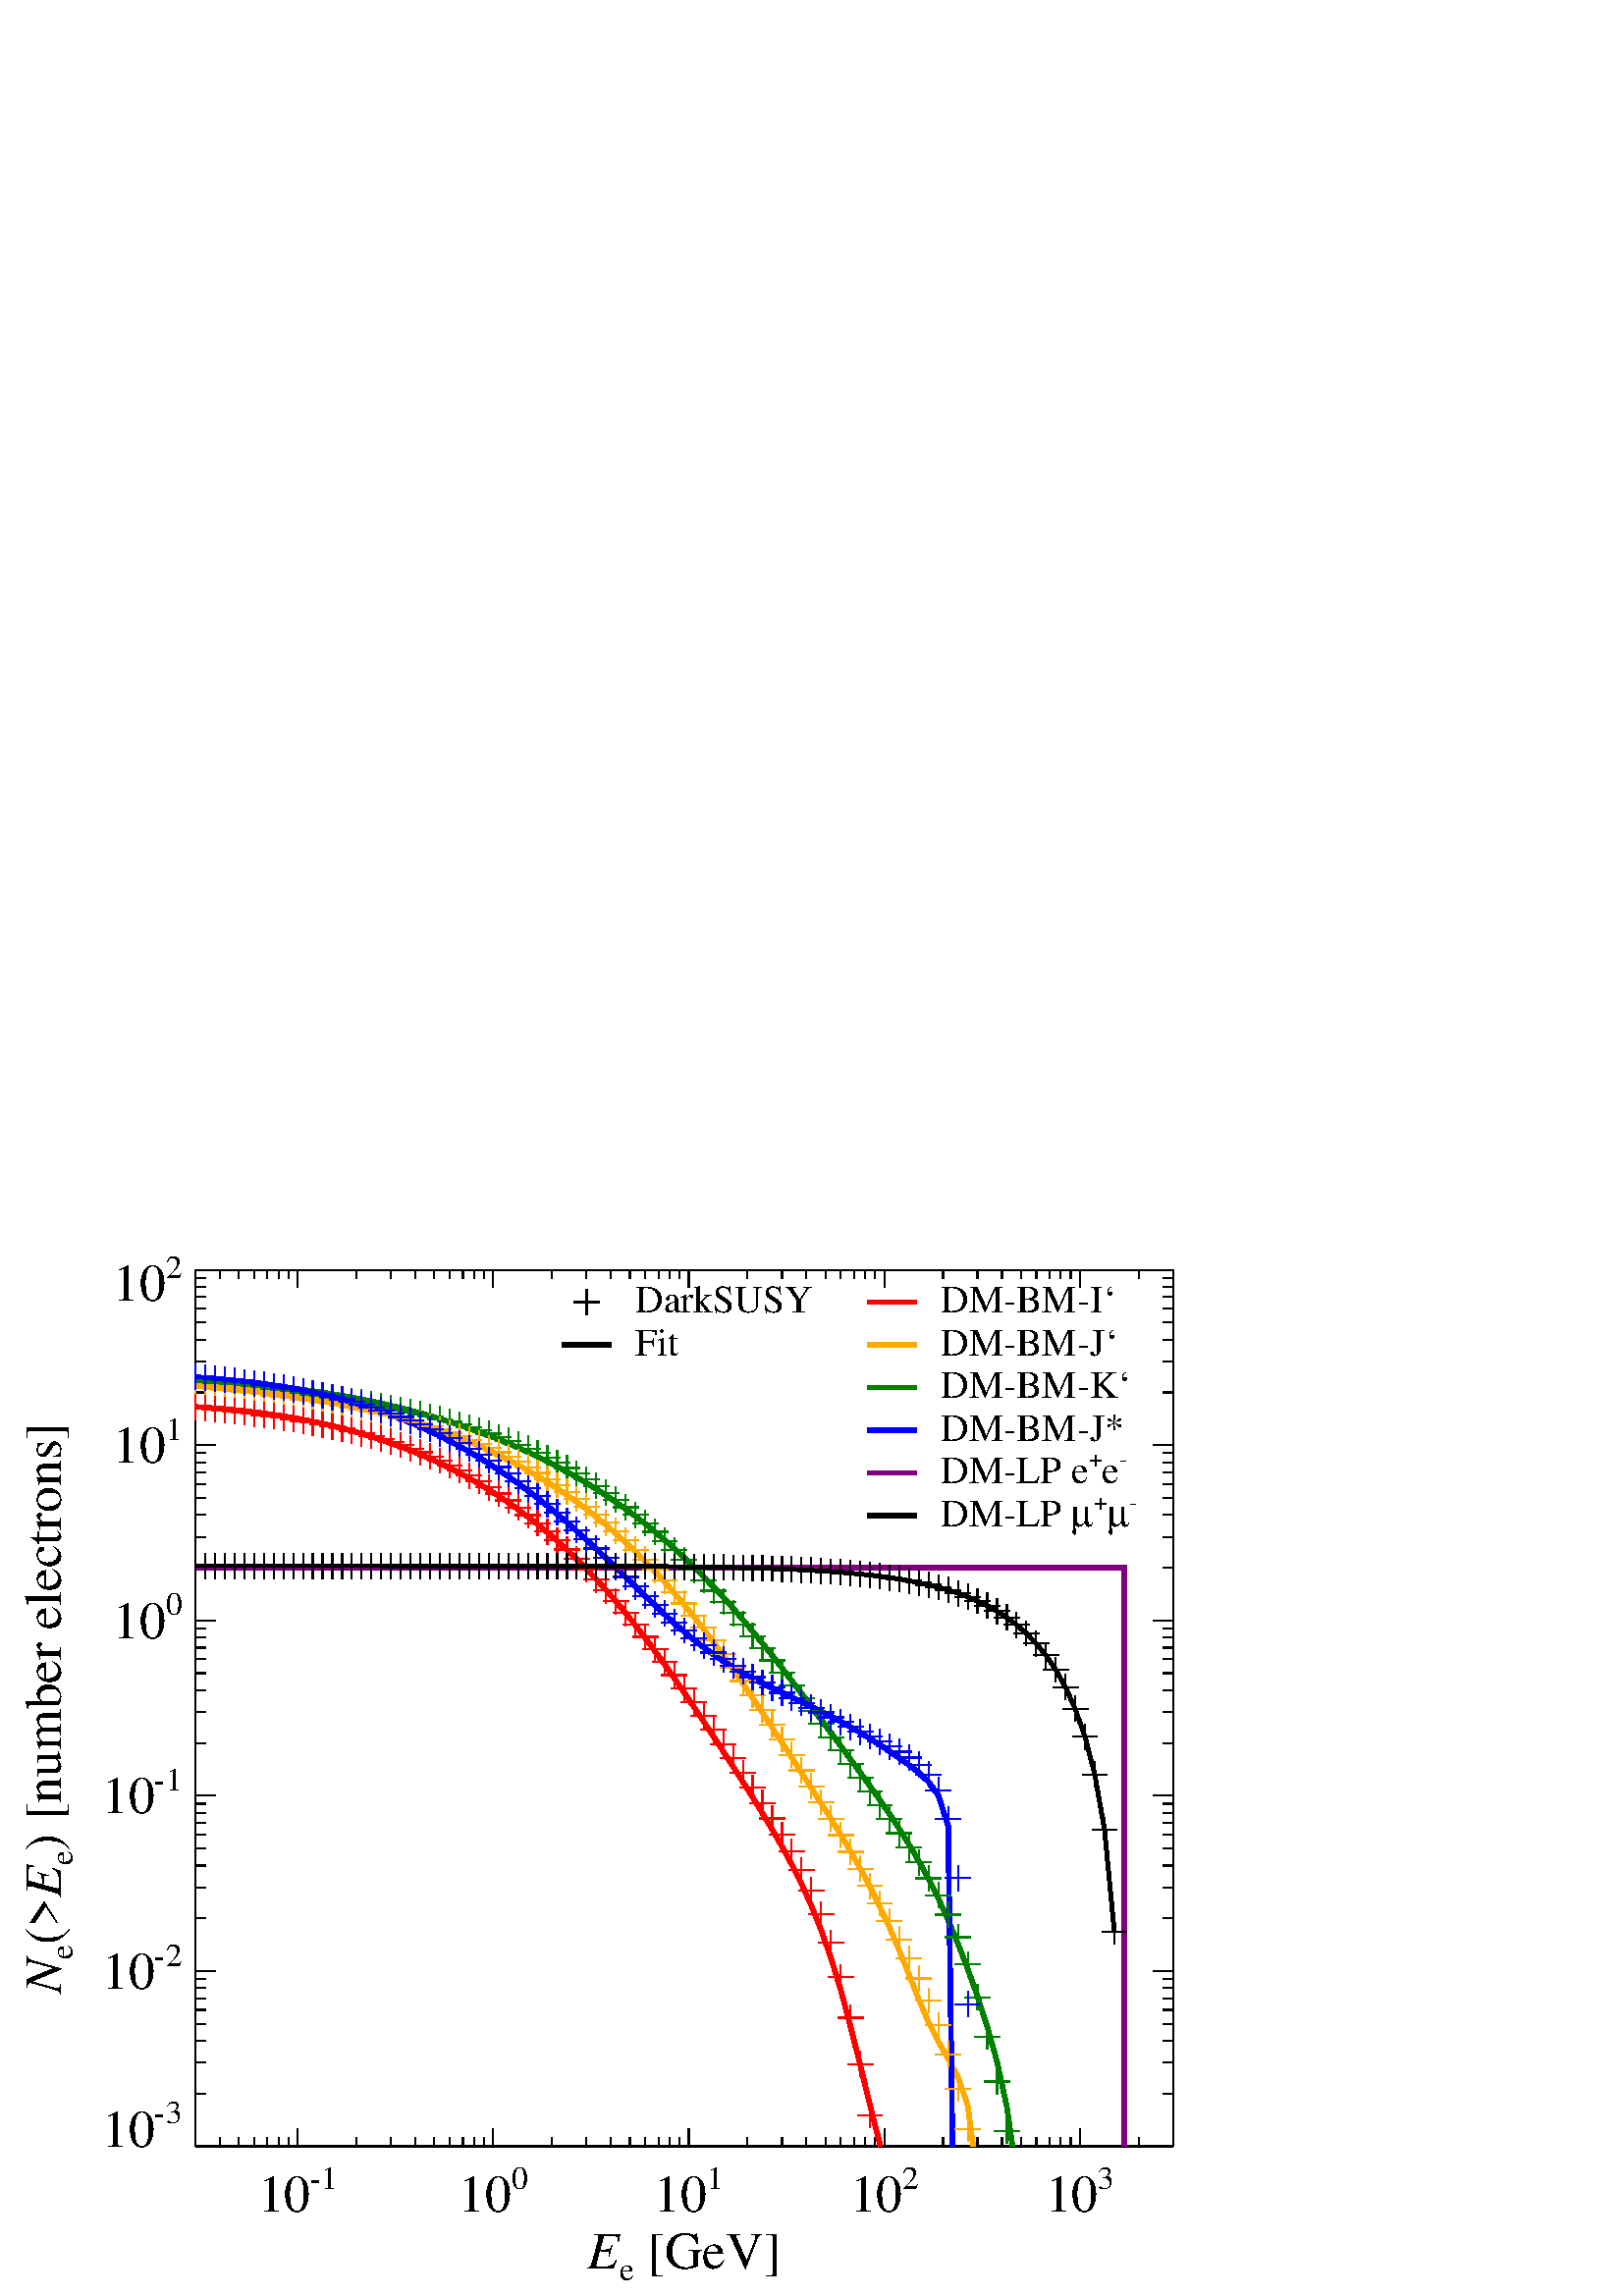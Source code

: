 %!PS-Adobe-3.0 EPSF-3.0
%%BoundingBox: 0 0 453 396
%%      /afs/su.se/home/a/p/apinzke/physto2su/project/DM.BIG/DarkSUSY/BM
%%DocumentData: Clean7bit
%%Requirements: color
%%LanguageLevel: 1
%%PageOrder: Ascend
%%Pages: (atend)
%%DocumentNeededResources: (atend)
%%EndComments
%%BeginProlog
%+ prolog.ps -- Prolog for IDL generated PostScript files
%+ Copyright (c) 1988-2010 ITT Visual Information Solutions. All Rights Reserved.
%v 5
/$IDL_DICT 40 dict def $IDL_DICT begin /bdef { bind def } bind def /C
{currentpoint newpath moveto} bdef /CP {currentpoint} bdef /D {currentpoint
stroke moveto} bdef /F {closepath fill} bdef /K { setgray } bdef /M {moveto}
bdef /N {rmoveto} bdef /P {lineto} bdef /R {rlineto} bdef /S {gsave show
grestore} bdef /X {currentpoint pop} bdef /Z {gsave currentpoint lineto 20
setlinewidth 1 setlinecap stroke grestore} bdef /L0 {[] 0 setdash} bdef /L1
{[40 100] 0 setdash} bdef /L2 {[200 200] 0 setdash} bdef /L3 {[200 100 50
100] 0 setdash} bdef /L4 {[300 100 50 100 50 100 50 100] 0 setdash} bdef /L5
{[400 200] 0 setdash} bdef /STDFONT { findfont exch scalefont setfont } bdef
/ISOFONT { findfont dup length dict begin { 1 index /FID ne {def} {pop pop}
ifelse } forall /Encoding ISOLatin1Encoding def currentdict end /idltmpfont
exch definefont exch scalefont setfont } bdef /ISOBULLET { gsave /Helvetica
findfont exch scalefont setfont (\267) show currentpoint grestore moveto}
bdef /MITERLIMIT { 2.5 setmiterlimit } bdef end
%%EndProlog
%%Page: 0 1
%%PageRequirements: color
%%PageResources: (atend)
%%PageOrientation: Portrait
%%PageBoundingBox: 0 0 453 396
%%BeginPageSetup
$IDL_DICT begin 0.028 dup scale MITERLIMIT
%%IncludeResource: font Helvetica
423.333 /Helvetica STDFONT
%%EndPageSetup
15 setlinewidth L0 0.000 0.000 0.000 setrgbcolor 2560 1960 M 12800 0 R D
3899 1960 M 0 230 R D gsave 3899 1102 translate 0 0 M 1.625 dup scale
-320.984 0 N
%%IncludeResource: font Times-Roman
423.333 /Times-Roman STDFONT
(10) show X 183.957 M
%%IncludeResource: font Times-Roman
262.467 /Times-Roman STDFONT
(-1) show grestore
%%IncludeResource: font Times-Roman
423.333 /Times-Roman STDFONT 6459 1960 M 0 230 R D
gsave 6459 1102 translate 0 0 M 1.625 dup scale -277.283 0 N
(10) show X 183.957 M
%%IncludeResource: font Times-Roman
262.467 /Times-Roman STDFONT
(0) show grestore
%%IncludeResource: font Times-Roman
423.333 /Times-Roman STDFONT 9019 1960 M 0 230 R D
gsave 9019 1102 translate 0 0 M 1.625 dup scale -277.283 0 N
(10) show X 183.957 M
%%IncludeResource: font Times-Roman
262.467 /Times-Roman STDFONT
(1) show grestore
%%IncludeResource: font Times-Roman
423.333 /Times-Roman STDFONT 11579 1960 M 0 230 R D
gsave 11579 1102 translate 0 0 M 1.625 dup scale -277.283 0 N
(10) show X 183.957 M
%%IncludeResource: font Times-Roman
262.467 /Times-Roman STDFONT
(2) show grestore
%%IncludeResource: font Times-Roman
423.333 /Times-Roman STDFONT 14139 1960 M 0 230 R D
gsave 14139 1102 translate 0 0 M 1.625 dup scale -277.283 0 N
(10) show X 183.957 M
%%IncludeResource: font Times-Roman
262.467 /Times-Roman STDFONT
(3) show grestore
%%IncludeResource: font Times-Roman
423.333 /Times-Roman STDFONT 2560 1960 M 0 115 R D 2880 1960 M 0 115 R D
3128 1960 M 0 115 R D 3331 1960 M 0 115 R D 3502 1960 M 0 115 R D
3650 1960 M 0 115 R D 3781 1960 M 0 115 R D 4669 1960 M 0 115 R D
5120 1960 M 0 115 R D 5440 1960 M 0 115 R D 5688 1960 M 0 115 R D
5891 1960 M 0 115 R D 6062 1960 M 0 115 R D 6210 1960 M 0 115 R D
6341 1960 M 0 115 R D 7229 1960 M 0 115 R D 7680 1960 M 0 115 R D
8000 1960 M 0 115 R D 8248 1960 M 0 115 R D 8451 1960 M 0 115 R D
8622 1960 M 0 115 R D 8770 1960 M 0 115 R D 8901 1960 M 0 115 R D
9789 1960 M 0 115 R D 10240 1960 M 0 115 R D 10560 1960 M 0 115 R D
10808 1960 M 0 115 R D 11011 1960 M 0 115 R D 11182 1960 M 0 115 R D
11330 1960 M 0 115 R D 11461 1960 M 0 115 R D 12349 1960 M 0 115 R D
12800 1960 M 0 115 R D 13120 1960 M 0 115 R D 13368 1960 M 0 115 R D
13571 1960 M 0 115 R D 13742 1960 M 0 115 R D 13890 1960 M 0 115 R D
14021 1960 M 0 115 R D 14909 1960 M 0 115 R D 15360 1960 M 0 115 R D
gsave 8960 358 translate 0 0 M 1.625 dup scale -781.109 0 N
%%IncludeResource: font Times-Italic
423.333 /Times-Italic STDFONT
(E) show X -97.488 M
%%IncludeResource: font Times-Roman
262.467 /Times-Roman STDFONT
(e) show X 0 M
%%IncludeResource: font Times-Roman
423.333 /Times-Roman STDFONT
( [GeV]) show grestore 2560 13440 M 12800 0 R D 3899 13440 M 0 -230 R D
6459 13440 M 0 -230 R D 9019 13440 M 0 -230 R D 11579 13440 M 0 -230 R D
14139 13440 M 0 -230 R D 2560 13440 M 0 -115 R D 2880 13440 M 0 -115 R D
3128 13440 M 0 -115 R D 3331 13440 M 0 -115 R D 3502 13440 M 0 -115 R D
3650 13440 M 0 -115 R D 3781 13440 M 0 -115 R D 4669 13440 M 0 -115 R D
5120 13440 M 0 -115 R D 5440 13440 M 0 -115 R D 5688 13440 M 0 -115 R D
5891 13440 M 0 -115 R D 6062 13440 M 0 -115 R D 6210 13440 M 0 -115 R D
6341 13440 M 0 -115 R D 7229 13440 M 0 -115 R D 7680 13440 M 0 -115 R D
8000 13440 M 0 -115 R D 8248 13440 M 0 -115 R D 8451 13440 M 0 -115 R D
8622 13440 M 0 -115 R D 8770 13440 M 0 -115 R D 8901 13440 M 0 -115 R D
9789 13440 M 0 -115 R D 10240 13440 M 0 -115 R D 10560 13440 M 0 -115 R D
10808 13440 M 0 -115 R D 11011 13440 M 0 -115 R D 11182 13440 M 0 -115 R D
11330 13440 M 0 -115 R D 11461 13440 M 0 -115 R D 12349 13440 M 0 -115 R D
12800 13440 M 0 -115 R D 13120 13440 M 0 -115 R D 13368 13440 M 0 -115 R D
13571 13440 M 0 -115 R D 13742 13440 M 0 -115 R D 13890 13440 M 0 -115 R D
14021 13440 M 0 -115 R D 14909 13440 M 0 -115 R D 15360 13440 M 0 -115 R D
2560 1960 M 0 11480 R D 2560 1960 M 256 0 R D
gsave 2380 1960 translate 0 0 M 1.625 dup scale -641.968 0 N
(10) show X 183.957 M
%%IncludeResource: font Times-Roman
262.467 /Times-Roman STDFONT
(-3) show grestore
%%IncludeResource: font Times-Roman
423.333 /Times-Roman STDFONT 2560 4256 M 256 0 R D
gsave 2380 4027 translate 0 0 M 1.625 dup scale -641.968 0 N
(10) show X 183.957 M
%%IncludeResource: font Times-Roman
262.467 /Times-Roman STDFONT
(-2) show grestore
%%IncludeResource: font Times-Roman
423.333 /Times-Roman STDFONT 2560 6552 M 256 0 R D
gsave 2380 6323 translate 0 0 M 1.625 dup scale -641.968 0 N
(10) show X 183.957 M
%%IncludeResource: font Times-Roman
262.467 /Times-Roman STDFONT
(-1) show grestore
%%IncludeResource: font Times-Roman
423.333 /Times-Roman STDFONT 2560 8848 M 256 0 R D
gsave 2380 8619 translate 0 0 M 1.625 dup scale -554.567 0 N
(10) show X 183.957 M
%%IncludeResource: font Times-Roman
262.467 /Times-Roman STDFONT
(0) show grestore
%%IncludeResource: font Times-Roman
423.333 /Times-Roman STDFONT 2560 11144 M 256 0 R D
gsave 2380 10915 translate 0 0 M 1.625 dup scale -554.567 0 N
(10) show X 183.957 M
%%IncludeResource: font Times-Roman
262.467 /Times-Roman STDFONT
(1) show grestore
%%IncludeResource: font Times-Roman
423.333 /Times-Roman STDFONT 2560 13440 M 256 0 R D
gsave 2380 13040 translate 0 0 M 1.625 dup scale -554.567 0 N
(10) show X 183.957 M
%%IncludeResource: font Times-Roman
262.467 /Times-Roman STDFONT
(2) show grestore
%%IncludeResource: font Times-Roman
423.333 /Times-Roman STDFONT 2560 2651 M 128 0 R D 2560 3055 M 128 0 R D
2560 3342 M 128 0 R D 2560 3565 M 128 0 R D 2560 3747 M 128 0 R D
2560 3900 M 128 0 R D 2560 4033 M 128 0 R D 2560 4151 M 128 0 R D
2560 4947 M 128 0 R D 2560 5351 M 128 0 R D 2560 5638 M 128 0 R D
2560 5861 M 128 0 R D 2560 6043 M 128 0 R D 2560 6196 M 128 0 R D
2560 6329 M 128 0 R D 2560 6447 M 128 0 R D 2560 7243 M 128 0 R D
2560 7647 M 128 0 R D 2560 7934 M 128 0 R D 2560 8157 M 128 0 R D
2560 8339 M 128 0 R D 2560 8492 M 128 0 R D 2560 8625 M 128 0 R D
2560 8743 M 128 0 R D 2560 9539 M 128 0 R D 2560 9943 M 128 0 R D
2560 10230 M 128 0 R D 2560 10453 M 128 0 R D 2560 10635 M 128 0 R D
2560 10788 M 128 0 R D 2560 10921 M 128 0 R D 2560 11039 M 128 0 R D
2560 11835 M 128 0 R D 2560 12239 M 128 0 R D 2560 12526 M 128 0 R D
2560 12749 M 128 0 R D 2560 12931 M 128 0 R D 2560 13084 M 128 0 R D
2560 13217 M 128 0 R D 2560 13335 M 128 0 R D gsave 795 7700 translate 0 0 M
90 rotate 1.625 dup scale -2304.96 0 N
%%IncludeResource: font Times-Italic
423.333 /Times-Italic STDFONT
(N) show X -97.488 M
%%IncludeResource: font Times-Roman
262.467 /Times-Roman STDFONT
(e) show X 0 M
%%IncludeResource: font Times-Roman
423.333 /Times-Roman STDFONT
(\(>) show
%%IncludeResource: font Times-Italic
423.333 /Times-Italic STDFONT
(E) show X -97.488 M
%%IncludeResource: font Times-Roman
262.467 /Times-Roman STDFONT
(e) show X 0 M
%%IncludeResource: font Times-Roman
423.333 /Times-Roman STDFONT
(\) [number electrons) show
(]) show grestore 15360 1960 M 0 11480 R D 15360 1960 M -256 0 R D
15360 4256 M -256 0 R D 15360 6552 M -256 0 R D 15360 8848 M -256 0 R D
15360 11144 M -256 0 R D 15360 13440 M -256 0 R D 15360 2651 M -128 0 R D
15360 3055 M -128 0 R D 15360 3342 M -128 0 R D 15360 3565 M -128 0 R D
15360 3747 M -128 0 R D 15360 3900 M -128 0 R D 15360 4033 M -128 0 R D
15360 4151 M -128 0 R D 15360 4947 M -128 0 R D 15360 5351 M -128 0 R D
15360 5638 M -128 0 R D 15360 5861 M -128 0 R D 15360 6043 M -128 0 R D
15360 6196 M -128 0 R D 15360 6329 M -128 0 R D 15360 6447 M -128 0 R D
15360 7243 M -128 0 R D 15360 7647 M -128 0 R D 15360 7934 M -128 0 R D
15360 8157 M -128 0 R D 15360 8339 M -128 0 R D 15360 8492 M -128 0 R D
15360 8625 M -128 0 R D 15360 8743 M -128 0 R D 15360 9539 M -128 0 R D
15360 9943 M -128 0 R D 15360 10230 M -128 0 R D 15360 10453 M -128 0 R D
15360 10635 M -128 0 R D 15360 10788 M -128 0 R D 15360 10921 M -128 0 R D
15360 11039 M -128 0 R D 15360 11835 M -128 0 R D 15360 12239 M -128 0 R D
15360 12526 M -128 0 R D 15360 12749 M -128 0 R D 15360 12931 M -128 0 R D
15360 13084 M -128 0 R D 15360 13217 M -128 0 R D 15360 13335 M -128 0 R D
60 setlinewidth 1.000 0.000 0.000 setrgbcolor 2560 11646 M 128 -9 R 128 -9 R
128 -11 R 128 -12 R 128 -13 R 128 -15 R 128 -16 R 128 -18 R 128 -20 R
128 -21 R 128 -23 R 128 -25 R 128 -28 R 128 -29 R 128 -32 R 128 -34 R
128 -36 R 128 -39 R 128 -41 R 128 -44 R 128 -47 R 128 -49 R 128 -53 R
128 -55 R 128 -59 R 128 -62 R 128 -66 R 128 -69 R 128 -73 R 128 -77 R
128 -82 R 128 -86 R 128 -90 R 128 -96 R 128 -100 R 128 -106 R 128 -111 R
128 -117 R 128 -123 R 128 -128 R 128 -135 R 128 -140 R 128 -148 R 128 -153 R
128 -160 R 128 -166 R 128 -172 R 128 -177 R 128 -182 R 128 -186 R 128 -189 R
128 -192 R 128 -195 R 128 -196 R 128 -197 R 128 -200 R 128 -203 R 128 -207 R
128 -214 R 128 -223 R 128 -236 R 128 -255 R 128 -284 R 128 -319 R 128 -364 R
128 -417 R 128 -476 R 128 -511 R 128 -518 R 128 -508 R 9 -39 R D
1.000 0.663 0.000 setrgbcolor 2560 11929 M 128 -8 R 128 -8 R 128 -10 R
128 -10 R 128 -11 R 128 -12 R 128 -13 R 128 -15 R 128 -16 R 128 -17 R
128 -19 R 128 -21 R 128 -21 R 128 -24 R 128 -25 R 128 -27 R 128 -29 R
128 -31 R 128 -33 R 128 -34 R 128 -37 R 128 -39 R 128 -40 R 128 -43 R
128 -46 R 128 -47 R 128 -50 R 128 -53 R 128 -55 R 128 -59 R 128 -61 R
128 -64 R 128 -67 R 128 -71 R 128 -75 R 128 -78 R 128 -82 R 128 -87 R
128 -91 R 128 -96 R 128 -100 R 128 -105 R 128 -111 R 128 -116 R 128 -121 R
128 -127 R 128 -133 R 128 -139 R 128 -145 R 128 -152 R 128 -158 R 128 -163 R
128 -171 R 128 -175 R 128 -181 R 128 -186 R 128 -189 R 128 -192 R 128 -195 R
128 -196 R 128 -198 R 128 -198 R 128 -199 R 128 -202 R 128 -201 R 128 -205 R
128 -219 R 128 -226 R 128 -239 R 128 -263 R 128 -270 R 128 -305 R 128 -317 R
128 -324 R 128 -299 R 128 -252 R 128 -224 R 128 -242 R 128 -369 R 71 -537 R
D 0.000 0.498 0.000 setrgbcolor 2560 11992 M 128 -7 R 128 -7 R 128 -8 R
128 -9 R 128 -10 R 128 -11 R 128 -12 R 128 -13 R 128 -13 R 128 -15 R
128 -17 R 128 -17 R 128 -19 R 128 -20 R 128 -22 R 128 -23 R 128 -24 R
128 -27 R 128 -27 R 128 -30 R 128 -30 R 128 -33 R 128 -34 R 128 -37 R
128 -38 R 128 -39 R 128 -42 R 128 -44 R 128 -46 R 128 -48 R 128 -50 R
128 -53 R 128 -55 R 128 -57 R 128 -61 R 128 -63 R 128 -66 R 128 -69 R
128 -72 R 128 -76 R 128 -79 R 128 -83 R 128 -87 R 128 -90 R 128 -96 R
128 -99 R 128 -104 R 128 -108 R 128 -113 R 128 -119 R 128 -122 R 128 -128 R
128 -133 R 128 -138 R 128 -143 R 128 -148 R 128 -153 R 128 -156 R 128 -160 R
128 -164 R 128 -167 R 128 -168 R 128 -170 R 128 -171 R 128 -171 R 128 -173 R
128 -173 R 128 -175 R 128 -178 R 128 -181 R 128 -186 R 128 -194 R 128 -204 R
128 -217 R 128 -236 R 128 -256 R 128 -281 R 128 -307 R 128 -332 R 128 -361 R
128 -398 R 128 -457 R 128 -588 R 75 -521 R D 2560 11992 M 128 -7 R 128 -7 R
128 -8 R 128 -9 R 128 -10 R 128 -11 R 128 -12 R 128 -13 R 128 -13 R
128 -15 R 128 -17 R 128 -17 R 128 -19 R 128 -20 R 128 -22 R 128 -23 R
128 -24 R 128 -27 R 128 -27 R 128 -30 R 128 -30 R 128 -33 R 128 -34 R
128 -37 R 128 -38 R 128 -39 R 128 -42 R 128 -44 R 128 -46 R 128 -48 R
128 -50 R 128 -53 R 128 -55 R 128 -57 R 128 -61 R 128 -63 R 128 -66 R
128 -69 R 128 -72 R 128 -76 R 128 -79 R 128 -83 R 128 -87 R 128 -90 R
128 -96 R 128 -99 R 128 -104 R 128 -108 R 128 -113 R 128 -119 R 128 -122 R
128 -128 R 128 -133 R 128 -138 R 128 -143 R 128 -148 R 128 -153 R 128 -156 R
128 -160 R 128 -164 R 128 -167 R 128 -168 R 128 -170 R 128 -171 R 128 -171 R
128 -173 R 128 -173 R 128 -175 R 128 -178 R 128 -181 R 128 -186 R 128 -194 R
128 -204 R 128 -217 R 128 -236 R 128 -256 R 128 -281 R 128 -307 R 128 -332 R
128 -361 R 128 -398 R 128 -457 R 128 -588 R 75 -521 R D
0.000 0.000 1.000 setrgbcolor 2560 12034 M 128 -8 R 128 -10 R 128 -11 R
128 -13 R 128 -13 R 128 -15 R 128 -17 R 128 -18 R 128 -20 R 128 -22 R
128 -24 R 128 -26 R 128 -28 R 128 -31 R 128 -33 R 128 -35 R 128 -38 R
128 -41 R 128 -43 R 128 -47 R 128 -49 R 128 -52 R 128 -55 R 128 -59 R
128 -61 R 128 -66 R 128 -68 R 128 -72 R 128 -76 R 128 -79 R 128 -83 R
128 -87 R 128 -91 R 128 -94 R 128 -99 R 128 -102 R 128 -106 R 128 -110 R
128 -113 R 128 -116 R 128 -118 R 128 -121 R 128 -123 R 128 -125 R 128 -123 R
128 -125 R 128 -117 R 128 -124 R 128 -117 R 128 -111 R 128 -106 R 128 -99 R
128 -93 R 128 -87 R 128 -80 R 128 -74 R 128 -69 R 128 -65 R 128 -63 R
128 -60 R 128 -60 R 128 -61 R 128 -61 R 128 -62 R 128 -66 R 128 -68 R
128 -73 R 128 -73 R 128 -77 R 128 -82 R 128 -85 R 128 -89 R 128 -91 R
128 -101 R 128 -121 R 128 -178 R 128 -400 R 57 -4195 R D
0.498 0.000 0.498 setrgbcolor 2560 9539 M 128 0 R 128 0 R 128 0 R 128 0 R
128 0 R 128 0 R 128 0 R 128 0 R 128 0 R 128 0 R 128 0 R 128 0 R 128 0 R
128 0 R 128 0 R 128 0 R 128 0 R 128 0 R 128 0 R 128 0 R 128 0 R 128 0 R
128 0 R 128 0 R 128 0 R 128 0 R 128 0 R 128 0 R 128 0 R 128 0 R 128 0 R
128 0 R 128 0 R 128 0 R 128 0 R 128 0 R 128 0 R 128 0 R 128 0 R 128 0 R
128 0 R 128 0 R 128 0 R 128 0 R 128 0 R 128 0 R 128 0 R 128 0 R 128 0 R
128 0 R 128 0 R 128 0 R 128 0 R 128 0 R 128 0 R 128 0 R 128 0 R 128 0 R
128 0 R 128 0 R 128 0 R 128 0 R 128 0 R 128 0 R 128 0 R 128 0 R 128 0 R
128 0 R 128 0 R 128 0 R 128 0 R 128 0 R 128 0 R 128 0 R 128 0 R 128 0 R
128 0 R 128 0 R 128 0 R 128 0 R 128 0 R 128 0 R 128 0 R 128 0 R 128 0 R
128 0 R 128 0 R 128 0 R 128 0 R 128 0 R 128 0 R 128 0 R 128 0 R 128 0 R
128 0 R 0 -7579 R D 15 setlinewidth 0.000 0.498 0.000 setrgbcolor
2559 12029 M 168 0 R -167 0 R 0 166 R 0 -333 R D 2559 12012 M 296 0 R
-167 0 R 0 166 R 0 -333 R D 2650 11994 M 333 0 R -167 0 R 0 167 R 0 -333 R D
2777 11977 M 333 0 R -166 0 R 0 166 R 0 -333 R D 2906 11959 M 333 0 R
-167 0 R 0 167 R 0 -333 R D 3033 11942 M 333 0 R -166 0 R 0 166 R 0 -333 R D
3162 11924 M 333 0 R -167 0 R 0 166 R 0 -333 R D 3290 11905 M 333 0 R
-167 0 R 0 167 R 0 -333 R D 3418 11887 M 333 0 R -167 0 R 0 166 R 0 -333 R D
3545 11868 M 333 0 R -166 0 R 0 167 R 0 -333 R D 3673 11849 M 333 0 R
-166 0 R 0 166 R 0 -333 R D 3801 11830 M 333 0 R -166 0 R 0 166 R 0 -333 R D
3929 11810 M 333 0 R -166 0 R 0 166 R 0 -333 R D 4058 11789 M 333 0 R
-167 0 R 0 167 R 0 -333 R D 4186 11768 M 333 0 R -167 0 R 0 167 R 0 -333 R D
4313 11747 M 333 0 R -166 0 R 0 167 R 0 -333 R D 4442 11725 M 333 0 R
-167 0 R 0 167 R 0 -333 R D 4569 11702 M 333 0 R -166 0 R 0 167 R 0 -333 R D
4698 11679 M 333 0 R -167 0 R 0 166 R 0 -333 R D 4826 11655 M 333 0 R
-167 0 R 0 166 R 0 -333 R D 4953 11629 M 333 0 R -166 0 R 0 167 R 0 -333 R D
5082 11603 M 333 0 R -167 0 R 0 166 R 0 -333 R D 5210 11575 M 333 0 R
-167 0 R 0 167 R 0 -333 R D 5337 11546 M 333 0 R -166 0 R 0 167 R 0 -333 R D
5466 11516 M 333 0 R -167 0 R 0 167 R 0 -333 R D 5593 11484 M 333 0 R
-166 0 R 0 167 R 0 -333 R D 5722 11451 M 333 0 R -167 0 R 0 166 R 0 -333 R D
5850 11415 M 333 0 R -167 0 R 0 167 R 0 -333 R D 5978 11378 M 333 0 R
-167 0 R 0 166 R 0 -333 R D 6105 11338 M 333 0 R -166 0 R 0 167 R 0 -333 R D
6233 11296 M 333 0 R -166 0 R 0 166 R 0 -333 R D 6361 11251 M 333 0 R
-166 0 R 0 166 R 0 -333 R D 6489 11203 M 333 0 R -166 0 R 0 167 R 0 -333 R D
6618 11152 M 333 0 R -167 0 R 0 167 R 0 -333 R D 6746 11098 M 333 0 R
-167 0 R 0 167 R 0 -333 R D 6873 11040 M 333 0 R -166 0 R 0 167 R 0 -333 R D
7002 10979 M 333 0 R -167 0 R 0 167 R 0 -333 R D 7129 10914 M 333 0 R
-166 0 R 0 166 R 0 -333 R D 7258 10844 M 333 0 R -167 0 R 0 167 R 0 -333 R D
7386 10770 M 333 0 R -167 0 R 0 167 R 0 -333 R D 7513 10692 M 333 0 R
-166 0 R 0 166 R 0 -333 R D 7642 10609 M 333 0 R -167 0 R 0 166 R 0 -333 R D
7770 10521 M 333 0 R -167 0 R 0 167 R 0 -333 R D 7897 10429 M 333 0 R
-166 0 R 0 166 R 0 -333 R D 8026 10331 M 333 0 R -167 0 R 0 167 R 0 -333 R D
8153 10229 M 333 0 R -166 0 R 0 166 R 0 -333 R D 8282 10121 M 333 0 R
-167 0 R 0 167 R 0 -333 R D 8410 10009 M 333 0 R -167 0 R 0 166 R 0 -333 R D
8538 9892 M 333 0 R -167 0 R 0 166 R 0 -333 R D 8665 9770 M 333 0 R -166 0 R
0 166 R 0 -333 R D 8793 9643 M 333 0 R -166 0 R 0 167 R 0 -333 R D
8921 9512 M 333 0 R -166 0 R 0 167 R 0 -333 R D 9049 9377 M 333 0 R -166 0 R
0 166 R 0 -333 R D 9178 9237 M 333 0 R -167 0 R 0 167 R 0 -333 R D
9306 9094 M 333 0 R -167 0 R 0 166 R 0 -333 R D 9433 8947 M 333 0 R -166 0 R
0 166 R 0 -333 R D 9562 8796 M 333 0 R -167 0 R 0 167 R 0 -333 R D
9689 8642 M 333 0 R -166 0 R 0 167 R 0 -333 R D 9818 8485 M 333 0 R -167 0 R
0 167 R 0 -333 R D 9946 8325 M 333 0 R -167 0 R 0 167 R 0 -333 R D
10073 8163 M 333 0 R -166 0 R 0 166 R 0 -333 R D 10202 7998 M 333 0 R
-167 0 R 0 167 R 0 -333 R D 10330 7831 M 333 0 R -167 0 R 0 167 R 0 -333 R D
10457 7662 M 333 0 R -166 0 R 0 166 R 0 -333 R D 10586 7491 M 333 0 R
-167 0 R 0 166 R 0 -333 R D 10713 7318 M 333 0 R -166 0 R 0 167 R 0 -333 R D
10842 7144 M 333 0 R -167 0 R 0 166 R 0 -333 R D 10970 6968 M 333 0 R
-167 0 R 0 166 R 0 -333 R D 11098 6790 M 333 0 R -167 0 R 0 167 R 0 -333 R D
11225 6611 M 333 0 R -166 0 R 0 167 R 0 -333 R D 11353 6431 M 333 0 R
-166 0 R 0 166 R 0 -333 R D 11481 6248 M 333 0 R -166 0 R 0 167 R 0 -333 R D
11609 6063 M 333 0 R -166 0 R 0 167 R 0 -333 R D 11738 5874 M 333 0 R
-167 0 R 0 166 R 0 -333 R D 11866 5678 M 333 0 R -167 0 R 0 166 R 0 -333 R D
11993 5471 M 333 0 R -166 0 R 0 167 R 0 -333 R D 12122 5247 M 333 0 R
-167 0 R 0 167 R 0 -333 R D 12249 4995 M 333 0 R -166 0 R 0 166 R 0 -333 R D
12378 4700 M 333 0 R -167 0 R 0 166 R 0 -333 R D 12506 4344 M 333 0 R
-167 0 R 0 166 R 0 -333 R D 12634 3912 M 332 0 R -166 0 R 0 167 R 0 -333 R D
12762 3399 M 333 0 R -167 0 R 0 166 R 0 -333 R D 12890 2810 M 333 0 R
-167 0 R 0 166 R 0 -333 R D 13017 2161 M 333 0 R -166 0 R 0 166 R 0 -333 R D
1.000 0.663 0.000 setrgbcolor 2559 11913 M 168 0 R -167 0 R 0 167 R 0 -333 R
D 2559 11900 M 296 0 R -167 0 R 0 167 R 0 -333 R D 2650 11887 M 333 0 R
-167 0 R 0 166 R 0 -333 R D 2777 11873 M 333 0 R -166 0 R 0 166 R 0 -333 R D
2906 11859 M 333 0 R -167 0 R 0 166 R 0 -333 R D 3033 11844 M 333 0 R
-166 0 R 0 167 R 0 -333 R D 3162 11829 M 333 0 R -167 0 R 0 166 R 0 -333 R D
3290 11813 M 333 0 R -167 0 R 0 167 R 0 -333 R D 3418 11797 M 333 0 R
-167 0 R 0 166 R 0 -333 R D 3545 11780 M 333 0 R -166 0 R 0 166 R 0 -333 R D
3673 11762 M 333 0 R -166 0 R 0 167 R 0 -333 R D 3801 11744 M 333 0 R
-166 0 R 0 166 R 0 -333 R D 3929 11724 M 333 0 R -166 0 R 0 167 R 0 -333 R D
4058 11704 M 333 0 R -167 0 R 0 166 R 0 -333 R D 4186 11683 M 333 0 R
-167 0 R 0 166 R 0 -333 R D 4313 11660 M 333 0 R -166 0 R 0 167 R 0 -333 R D
4442 11637 M 333 0 R -167 0 R 0 166 R 0 -333 R D 4569 11612 M 333 0 R
-166 0 R 0 166 R 0 -333 R D 4698 11585 M 333 0 R -167 0 R 0 167 R 0 -333 R D
4826 11557 M 333 0 R -167 0 R 0 167 R 0 -333 R D 4953 11528 M 333 0 R
-166 0 R 0 166 R 0 -333 R D 5082 11496 M 333 0 R -167 0 R 0 167 R 0 -333 R D
5210 11463 M 333 0 R -167 0 R 0 167 R 0 -333 R D 5337 11428 M 333 0 R
-166 0 R 0 166 R 0 -333 R D 5466 11390 M 333 0 R -167 0 R 0 167 R 0 -333 R D
5593 11350 M 333 0 R -166 0 R 0 167 R 0 -333 R D 5722 11308 M 333 0 R
-167 0 R 0 166 R 0 -333 R D 5850 11263 M 333 0 R -167 0 R 0 166 R 0 -333 R D
5978 11215 M 333 0 R -167 0 R 0 166 R 0 -333 R D 6105 11163 M 333 0 R
-166 0 R 0 167 R 0 -333 R D 6233 11109 M 333 0 R -166 0 R 0 166 R 0 -333 R D
6361 11051 M 333 0 R -166 0 R 0 166 R 0 -333 R D 6489 10989 M 333 0 R
-166 0 R 0 167 R 0 -333 R D 6618 10924 M 333 0 R -167 0 R 0 166 R 0 -333 R D
6746 10854 M 333 0 R -167 0 R 0 167 R 0 -333 R D 6873 10780 M 333 0 R
-166 0 R 0 167 R 0 -333 R D 7002 10702 M 333 0 R -167 0 R 0 167 R 0 -333 R D
7129 10619 M 333 0 R -166 0 R 0 167 R 0 -333 R D 7258 10532 M 333 0 R
-167 0 R 0 166 R 0 -333 R D 7386 10439 M 333 0 R -167 0 R 0 167 R 0 -333 R D
7513 10342 M 333 0 R -166 0 R 0 166 R 0 -333 R D 7642 10239 M 333 0 R
-167 0 R 0 166 R 0 -333 R D 7770 10131 M 333 0 R -167 0 R 0 166 R 0 -333 R D
7897 10017 M 333 0 R -166 0 R 0 167 R 0 -333 R D 8026 9898 M 333 0 R
-167 0 R 0 167 R 0 -333 R D 8153 9774 M 333 0 R -166 0 R 0 166 R 0 -333 R D
8282 9644 M 333 0 R -167 0 R 0 167 R 0 -333 R D 8410 9509 M 333 0 R -167 0 R
0 166 R 0 -333 R D 8538 9368 M 333 0 R -167 0 R 0 166 R 0 -333 R D
8665 9222 M 333 0 R -166 0 R 0 166 R 0 -333 R D 8793 9070 M 333 0 R -166 0 R
0 167 R 0 -333 R D 8921 8913 M 333 0 R -166 0 R 0 167 R 0 -333 R D
9049 8751 M 333 0 R -166 0 R 0 167 R 0 -333 R D 9178 8584 M 333 0 R -167 0 R
0 167 R 0 -333 R D 9306 8413 M 333 0 R -167 0 R 0 166 R 0 -333 R D
9433 8236 M 333 0 R -166 0 R 0 167 R 0 -333 R D 9562 8055 M 333 0 R -167 0 R
0 167 R 0 -333 R D 9689 7870 M 333 0 R -166 0 R 0 166 R 0 -333 R D
9818 7680 M 333 0 R -167 0 R 0 167 R 0 -333 R D 9946 7487 M 333 0 R -167 0 R
0 166 R 0 -333 R D 10073 7289 M 333 0 R -166 0 R 0 167 R 0 -333 R D
10202 7089 M 333 0 R -167 0 R 0 166 R 0 -333 R D 10330 6884 M 333 0 R
-167 0 R 0 167 R 0 -333 R D 10457 6677 M 333 0 R -166 0 R 0 166 R 0 -333 R D
10586 6466 M 333 0 R -167 0 R 0 167 R 0 -333 R D 10713 6253 M 333 0 R
-166 0 R 0 166 R 0 -333 R D 10842 6037 M 333 0 R -167 0 R 0 166 R 0 -333 R D
10970 5818 M 333 0 R -167 0 R 0 166 R 0 -333 R D 11098 5596 M 333 0 R
-167 0 R 0 166 R 0 -333 R D 11225 5371 M 333 0 R -166 0 R 0 167 R 0 -333 R D
11353 5143 M 333 0 R -166 0 R 0 166 R 0 -333 R D 11481 4910 M 333 0 R
-166 0 R 0 167 R 0 -333 R D 11609 4671 M 333 0 R -166 0 R 0 167 R 0 -333 R D
11738 4422 M 333 0 R -167 0 R 0 167 R 0 -333 R D 11866 4159 M 333 0 R
-167 0 R 0 166 R 0 -333 R D 11993 3871 M 333 0 R -166 0 R 0 166 R 0 -333 R D
12122 3546 M 333 0 R -167 0 R 0 166 R 0 -333 R D 12249 3167 M 333 0 R
-166 0 R 0 166 R 0 -333 R D 12378 2717 M 333 0 R -167 0 R 0 166 R 0 -333 R D
12506 2186 M 333 0 R -167 0 R 0 166 R 0 -333 R D
1.000 0.000 0.000 setrgbcolor 2559 11640 M 168 0 R -167 0 R 0 166 R 0 -333 R
D 2559 11628 M 296 0 R -167 0 R 0 166 R 0 -333 R D 2650 11615 M 333 0 R
-167 0 R 0 166 R 0 -333 R D 2777 11601 M 333 0 R -166 0 R 0 167 R 0 -333 R D
2906 11587 M 333 0 R -167 0 R 0 167 R 0 -333 R D 3033 11573 M 333 0 R
-166 0 R 0 166 R 0 -333 R D 3162 11557 M 333 0 R -167 0 R 0 166 R 0 -333 R D
3290 11540 M 333 0 R -167 0 R 0 167 R 0 -333 R D 3418 11523 M 333 0 R
-167 0 R 0 166 R 0 -333 R D 3545 11504 M 333 0 R -166 0 R 0 167 R 0 -333 R D
3673 11484 M 333 0 R -166 0 R 0 167 R 0 -333 R D 3801 11463 M 333 0 R
-166 0 R 0 166 R 0 -333 R D 3929 11440 M 333 0 R -166 0 R 0 167 R 0 -333 R D
4058 11416 M 333 0 R -167 0 R 0 166 R 0 -333 R D 4186 11390 M 333 0 R
-167 0 R 0 167 R 0 -333 R D 4313 11362 M 333 0 R -166 0 R 0 167 R 0 -333 R D
4442 11332 M 333 0 R -167 0 R 0 167 R 0 -333 R D 4569 11300 M 333 0 R
-166 0 R 0 167 R 0 -333 R D 4698 11266 M 333 0 R -167 0 R 0 166 R 0 -333 R D
4826 11229 M 333 0 R -167 0 R 0 166 R 0 -333 R D 4953 11189 M 333 0 R
-166 0 R 0 166 R 0 -333 R D 5082 11146 M 333 0 R -167 0 R 0 167 R 0 -333 R D
5210 11100 M 333 0 R -167 0 R 0 167 R 0 -333 R D 5337 11051 M 333 0 R
-166 0 R 0 166 R 0 -333 R D 5466 10998 M 333 0 R -167 0 R 0 167 R 0 -333 R D
5593 10941 M 333 0 R -166 0 R 0 167 R 0 -333 R D 5722 10881 M 333 0 R
-167 0 R 0 166 R 0 -333 R D 5850 10816 M 333 0 R -167 0 R 0 166 R 0 -333 R D
5978 10746 M 333 0 R -167 0 R 0 167 R 0 -333 R D 6105 10672 M 333 0 R
-166 0 R 0 167 R 0 -333 R D 6233 10593 M 333 0 R -166 0 R 0 167 R 0 -333 R D
6361 10510 M 333 0 R -166 0 R 0 166 R 0 -333 R D 6489 10421 M 333 0 R
-166 0 R 0 166 R 0 -333 R D 6618 10327 M 333 0 R -167 0 R 0 166 R 0 -333 R D
6746 10228 M 333 0 R -167 0 R 0 166 R 0 -333 R D 6873 10123 M 333 0 R
-166 0 R 0 167 R 0 -333 R D 7002 10013 M 333 0 R -167 0 R 0 167 R 0 -333 R D
7129 9898 M 333 0 R -166 0 R 0 167 R 0 -333 R D 7258 9778 M 333 0 R -167 0 R
0 166 R 0 -333 R D 7386 9652 M 333 0 R -167 0 R 0 166 R 0 -333 R D
7513 9521 M 333 0 R -166 0 R 0 166 R 0 -333 R D 7642 9385 M 333 0 R -167 0 R
0 166 R 0 -333 R D 7770 9244 M 333 0 R -167 0 R 0 166 R 0 -333 R D
7897 9098 M 333 0 R -166 0 R 0 166 R 0 -333 R D 8026 8947 M 333 0 R -167 0 R
0 167 R 0 -333 R D 8153 8793 M 333 0 R -166 0 R 0 166 R 0 -333 R D
8282 8633 M 333 0 R -167 0 R 0 167 R 0 -333 R D 8410 8470 M 333 0 R -167 0 R
0 167 R 0 -333 R D 8538 8303 M 333 0 R -167 0 R 0 167 R 0 -333 R D
8665 8133 M 333 0 R -166 0 R 0 166 R 0 -333 R D 8793 7958 M 333 0 R -166 0 R
0 167 R 0 -333 R D 8921 7781 M 333 0 R -166 0 R 0 167 R 0 -333 R D
9049 7601 M 333 0 R -166 0 R 0 166 R 0 -333 R D 9178 7417 M 333 0 R -167 0 R
0 167 R 0 -333 R D 9306 7231 M 333 0 R -167 0 R 0 167 R 0 -333 R D
9433 7042 M 333 0 R -166 0 R 0 167 R 0 -333 R D 9562 6851 M 333 0 R -167 0 R
0 166 R 0 -333 R D 9689 6656 M 333 0 R -166 0 R 0 167 R 0 -333 R D
9818 6458 M 333 0 R -167 0 R 0 166 R 0 -333 R D 9946 6254 M 333 0 R -167 0 R
0 166 R 0 -333 R D 10073 6043 M 333 0 R -166 0 R 0 167 R 0 -333 R D
10202 5821 M 333 0 R -167 0 R 0 166 R 0 -333 R D 10330 5580 M 333 0 R
-167 0 R 0 167 R 0 -333 R D 10457 5311 M 333 0 R -166 0 R 0 167 R 0 -333 R D
10586 4999 M 333 0 R -167 0 R 0 166 R 0 -332 R D 10713 4626 M 333 0 R
-166 0 R 0 166 R 0 -333 R D 10842 4177 M 333 0 R -167 0 R 0 166 R 0 -333 R D
10970 3645 M 333 0 R -167 0 R 0 166 R 0 -333 R D 11098 3037 M 333 0 R
-167 0 R 0 167 R 0 -333 R D 11225 2368 M 333 0 R -166 0 R 0 167 R 0 -333 R D
0.000 0.000 1.000 setrgbcolor 2559 12038 M 168 0 R -167 0 R 0 167 R 0 -333 R
D 2559 12026 M 296 0 R -167 0 R 0 166 R 0 -333 R D 2650 12013 M 333 0 R
-167 0 R 0 166 R 0 -333 R D 2777 11999 M 333 0 R -166 0 R 0 166 R 0 -333 R D
2906 11984 M 333 0 R -167 0 R 0 167 R 0 -333 R D 3033 11969 M 333 0 R
-166 0 R 0 166 R 0 -333 R D 3162 11952 M 333 0 R -167 0 R 0 167 R 0 -333 R D
3290 11935 M 333 0 R -167 0 R 0 166 R 0 -333 R D 3418 11916 M 333 0 R
-167 0 R 0 167 R 0 -333 R D 3545 11896 M 333 0 R -166 0 R 0 167 R 0 -333 R D
3673 11875 M 333 0 R -166 0 R 0 166 R 0 -333 R D 3801 11852 M 333 0 R
-166 0 R 0 167 R 0 -333 R D 3929 11828 M 333 0 R -166 0 R 0 166 R 0 -333 R D
4058 11802 M 333 0 R -167 0 R 0 166 R 0 -333 R D 4186 11774 M 333 0 R
-167 0 R 0 166 R 0 -333 R D 4313 11744 M 333 0 R -166 0 R 0 167 R 0 -333 R D
4442 11712 M 333 0 R -167 0 R 0 167 R 0 -333 R D 4569 11678 M 333 0 R
-166 0 R 0 166 R 0 -333 R D 4698 11641 M 333 0 R -167 0 R 0 166 R 0 -333 R D
4826 11601 M 333 0 R -167 0 R 0 167 R 0 -333 R D 4953 11559 M 333 0 R
-166 0 R 0 167 R 0 -333 R D 5082 11514 M 333 0 R -167 0 R 0 166 R 0 -333 R D
5210 11465 M 333 0 R -167 0 R 0 167 R 0 -333 R D 5337 11413 M 333 0 R
-166 0 R 0 167 R 0 -333 R D 5466 11358 M 333 0 R -167 0 R 0 167 R 0 -333 R D
5593 11299 M 333 0 R -166 0 R 0 166 R 0 -333 R D 5722 11236 M 333 0 R
-167 0 R 0 166 R 0 -333 R D 5850 11169 M 333 0 R -167 0 R 0 166 R 0 -333 R D
5978 11098 M 333 0 R -167 0 R 0 166 R 0 -333 R D 6105 11022 M 333 0 R
-166 0 R 0 167 R 0 -333 R D 6233 10942 M 333 0 R -166 0 R 0 167 R 0 -333 R D
6361 10858 M 333 0 R -166 0 R 0 167 R 0 -333 R D 6489 10769 M 333 0 R
-166 0 R 0 167 R 0 -333 R D 6618 10676 M 333 0 R -167 0 R 0 167 R 0 -333 R D
6746 10579 M 333 0 R -167 0 R 0 166 R 0 -333 R D 6873 10477 M 333 0 R
-166 0 R 0 166 R 0 -333 R D 7002 10371 M 333 0 R -167 0 R 0 166 R 0 -333 R D
7129 10261 M 333 0 R -166 0 R 0 167 R 0 -333 R D 7258 10148 M 333 0 R
-167 0 R 0 166 R 0 -333 R D 7386 10031 M 333 0 R -167 0 R 0 166 R 0 -333 R D
7513 9911 M 333 0 R -166 0 R 0 167 R 0 -333 R D 7642 9790 M 333 0 R -167 0 R
0 166 R 0 -333 R D 7770 9666 M 333 0 R -167 0 R 0 167 R 0 -333 R D
7897 9542 M 333 0 R -166 0 R 0 167 R 0 -333 R D 8026 9418 M 333 0 R -167 0 R
0 166 R 0 -333 R D 8153 9294 M 333 0 R -166 0 R 0 167 R 0 -333 R D
8282 9172 M 333 0 R -167 0 R 0 167 R 0 -333 R D 8410 9053 M 333 0 R -167 0 R
0 166 R 0 -333 R D 8538 8937 M 333 0 R -167 0 R 0 166 R 0 -333 R D
8665 8825 M 333 0 R -166 0 R 0 167 R 0 -333 R D 8793 8718 M 333 0 R -166 0 R
0 166 R 0 -333 R D 8921 8616 M 333 0 R -166 0 R 0 166 R 0 -333 R D
9049 8519 M 333 0 R -166 0 R 0 167 R 0 -333 R D 9178 8428 M 333 0 R -167 0 R
0 166 R 0 -333 R D 9306 8341 M 333 0 R -167 0 R 0 166 R 0 -333 R D
9433 8259 M 333 0 R -166 0 R 0 167 R 0 -333 R D 9562 8181 M 333 0 R -167 0 R
0 167 R 0 -333 R D 9689 8107 M 333 0 R -166 0 R 0 166 R 0 -333 R D
9818 8036 M 333 0 R -167 0 R 0 166 R 0 -333 R D 9946 7967 M 333 0 R -167 0 R
0 166 R 0 -333 R D 10073 7900 M 333 0 R -166 0 R 0 166 R 0 -333 R D
10202 7834 M 333 0 R -167 0 R 0 167 R 0 -333 R D 10330 7770 M 333 0 R
-167 0 R 0 167 R 0 -333 R D 10457 7706 M 333 0 R -166 0 R 0 167 R 0 -333 R D
10586 7643 M 333 0 R -167 0 R 0 167 R 0 -333 R D 10713 7580 M 333 0 R
-166 0 R 0 167 R 0 -333 R D 10842 7518 M 333 0 R -167 0 R 0 166 R 0 -333 R D
10970 7455 M 333 0 R -167 0 R 0 166 R 0 -333 R D 11098 7392 M 333 0 R
-167 0 R 0 166 R 0 -333 R D 11225 7328 M 333 0 R -166 0 R 0 167 R 0 -333 R D
11353 7264 M 333 0 R -166 0 R 0 166 R 0 -333 R D 11481 7198 M 333 0 R
-166 0 R 0 166 R 0 -333 R D 11609 7129 M 333 0 R -166 0 R 0 166 R 0 -333 R D
11738 7052 M 333 0 R -167 0 R 0 166 R 0 -333 R D 11866 6959 M 333 0 R
-167 0 R 0 167 R 0 -333 R D 11993 6832 M 333 0 R -166 0 R 0 166 R 0 -333 R D
12122 6626 M 333 0 R -167 0 R 0 166 R 0 -333 R D 12249 6245 M 333 0 R
-166 0 R 0 166 R 0 -333 R D 12378 5472 M 333 0 R -167 0 R 0 167 R 0 -333 R D
12506 3823 M 333 0 R -167 0 R 0 167 R 0 -333 R D 50 setlinewidth
0.000 0.000 0.000 setrgbcolor 2560 9565 M 128 0 R 128 0 R 128 0 R 128 0 R
128 0 R 128 0 R 128 0 R 128 0 R 128 0 R 128 0 R 128 0 R 128 0 R 128 0 R
128 0 R 128 0 R 128 0 R 128 0 R 128 0 R 128 0 R 128 -1 R 128 0 R 128 0 R
128 0 R 128 0 R 128 0 R 128 0 R 128 0 R 128 0 R 128 0 R 128 0 R 128 -1 R
128 0 R 128 0 R 128 0 R 128 -1 R 128 0 R 128 0 R 128 0 R 128 -1 R 128 0 R
128 -1 R 128 0 R 128 -1 R 128 -1 R 128 -1 R 128 -1 R 128 -1 R 128 -1 R
128 -1 R 128 -2 R 128 -1 R 128 -2 R 128 -2 R 128 -2 R 128 -3 R 128 -3 R
128 -3 R 128 -4 R 128 -4 R 128 -5 R 128 -5 R 128 -6 R 128 -7 R 128 -7 R
128 -9 R 128 -9 R 128 -11 R 128 -12 R 128 -14 R 128 -15 R 128 -17 R
128 -20 R 128 -22 R 128 -25 R 128 -28 R 128 -32 R 128 -37 R 128 -41 R
128 -48 R 128 -54 R 128 -62 R 128 -72 R 128 -82 R 128 -96 R 128 -112 R
128 -132 R 128 -156 R 128 -188 R 128 -228 R 128 -285 R 128 -366 R 128 -492 R
128 -727 R 128 -1333 R D 15 setlinewidth 2559 9565 M 168 0 R -167 0 R
0 166 R 0 -333 R D 2559 9565 M 296 0 R -167 0 R 0 166 R 0 -333 R D
2650 9565 M 333 0 R -167 0 R 0 166 R 0 -333 R D 2777 9565 M 333 0 R -166 0 R
0 166 R 0 -333 R D 2906 9565 M 333 0 R -167 0 R 0 166 R 0 -333 R D
3033 9565 M 333 0 R -166 0 R 0 166 R 0 -333 R D 3162 9565 M 333 0 R -167 0 R
0 166 R 0 -333 R D 3290 9565 M 333 0 R -167 0 R 0 166 R 0 -333 R D
3418 9565 M 333 0 R -167 0 R 0 166 R 0 -333 R D 3545 9565 M 333 0 R -166 0 R
0 166 R 0 -333 R D 3673 9565 M 333 0 R -166 0 R 0 166 R 0 -333 R D
3801 9565 M 333 0 R -166 0 R 0 166 R 0 -333 R D 3929 9565 M 333 0 R -166 0 R
0 166 R 0 -333 R D 4058 9565 M 333 0 R -167 0 R 0 166 R 0 -333 R D
4186 9565 M 333 0 R -167 0 R 0 166 R 0 -333 R D 4313 9565 M 333 0 R -166 0 R
0 166 R 0 -333 R D 4442 9565 M 333 0 R -167 0 R 0 166 R 0 -333 R D
4569 9565 M 333 0 R -166 0 R 0 166 R 0 -333 R D 4698 9565 M 333 0 R -167 0 R
0 166 R 0 -333 R D 4826 9565 M 333 0 R -167 0 R 0 166 R 0 -333 R D
4953 9564 M 333 0 R -166 0 R 0 167 R 0 -333 R D 5082 9564 M 333 0 R -167 0 R
0 167 R 0 -333 R D 5210 9564 M 333 0 R -167 0 R 0 167 R 0 -333 R D
5337 9564 M 333 0 R -166 0 R 0 167 R 0 -333 R D 5466 9564 M 333 0 R -167 0 R
0 167 R 0 -333 R D 5593 9564 M 333 0 R -166 0 R 0 167 R 0 -333 R D
5722 9564 M 333 0 R -167 0 R 0 167 R 0 -333 R D 5850 9564 M 333 0 R -167 0 R
0 166 R 0 -333 R D 5978 9564 M 333 0 R -167 0 R 0 166 R 0 -333 R D
6105 9564 M 333 0 R -166 0 R 0 166 R 0 -333 R D 6233 9564 M 333 0 R -166 0 R
0 166 R 0 -333 R D 6361 9563 M 333 0 R -166 0 R 0 167 R 0 -333 R D
6489 9563 M 333 0 R -166 0 R 0 167 R 0 -333 R D 6618 9563 M 333 0 R -167 0 R
0 166 R 0 -333 R D 6746 9563 M 333 0 R -167 0 R 0 166 R 0 -333 R D
6873 9562 M 333 0 R -166 0 R 0 167 R 0 -333 R D 7002 9562 M 333 0 R -167 0 R
0 167 R 0 -333 R D 7129 9562 M 333 0 R -166 0 R 0 166 R 0 -333 R D
7258 9562 M 333 0 R -167 0 R 0 166 R 0 -333 R D 7386 9561 M 333 0 R -167 0 R
0 167 R 0 -333 R D 7513 9561 M 333 0 R -166 0 R 0 166 R 0 -333 R D
7642 9560 M 333 0 R -167 0 R 0 167 R 0 -333 R D 7770 9560 M 333 0 R -167 0 R
0 166 R 0 -333 R D 7897 9559 M 333 0 R -166 0 R 0 166 R 0 -333 R D
8026 9558 M 333 0 R -167 0 R 0 167 R 0 -333 R D 8153 9557 M 333 0 R -166 0 R
0 167 R 0 -333 R D 8282 9556 M 333 0 R -167 0 R 0 167 R 0 -333 R D
8410 9555 M 333 0 R -167 0 R 0 167 R 0 -333 R D 8538 9554 M 333 0 R -167 0 R
0 167 R 0 -333 R D 8665 9553 M 333 0 R -166 0 R 0 166 R 0 -333 R D
8793 9551 M 333 0 R -166 0 R 0 167 R 0 -333 R D 8921 9550 M 333 0 R -166 0 R
0 166 R 0 -333 R D 9049 9548 M 333 0 R -166 0 R 0 166 R 0 -333 R D
9178 9546 M 333 0 R -167 0 R 0 166 R 0 -333 R D 9306 9544 M 333 0 R -167 0 R
0 166 R 0 -333 R D 9433 9541 M 333 0 R -166 0 R 0 166 R 0 -333 R D
9562 9538 M 333 0 R -167 0 R 0 166 R 0 -333 R D 9689 9535 M 333 0 R -166 0 R
0 166 R 0 -333 R D 9818 9531 M 333 0 R -167 0 R 0 166 R 0 -333 R D
9946 9527 M 333 0 R -167 0 R 0 166 R 0 -333 R D 10073 9522 M 333 0 R
-166 0 R 0 167 R 0 -333 R D 10202 9517 M 333 0 R -167 0 R 0 166 R 0 -333 R D
10330 9511 M 333 0 R -167 0 R 0 166 R 0 -333 R D 10457 9504 M 333 0 R
-166 0 R 0 167 R 0 -333 R D 10586 9497 M 333 0 R -167 0 R 0 166 R 0 -333 R D
10713 9488 M 333 0 R -166 0 R 0 167 R 0 -333 R D 10842 9479 M 333 0 R
-167 0 R 0 166 R 0 -333 R D 10970 9468 M 333 0 R -167 0 R 0 167 R 0 -333 R D
11098 9456 M 333 0 R -167 0 R 0 167 R 0 -333 R D 11225 9442 M 333 0 R
-166 0 R 0 167 R 0 -333 R D 11353 9427 M 333 0 R -166 0 R 0 167 R 0 -333 R D
11481 9410 M 333 0 R -166 0 R 0 166 R 0 -333 R D 11609 9390 M 333 0 R
-166 0 R 0 167 R 0 -333 R D 11738 9368 M 333 0 R -167 0 R 0 167 R 0 -333 R D
11866 9343 M 333 0 R -167 0 R 0 167 R 0 -333 R D 11993 9315 M 333 0 R
-166 0 R 0 166 R 0 -333 R D 12122 9283 M 333 0 R -167 0 R 0 166 R 0 -333 R D
12249 9246 M 333 0 R -166 0 R 0 167 R 0 -333 R D 12378 9205 M 333 0 R
-167 0 R 0 166 R 0 -333 R D 12506 9157 M 333 0 R -167 0 R 0 167 R 0 -333 R D
12634 9103 M 332 0 R -166 0 R 0 167 R 0 -333 R D 12762 9041 M 333 0 R
-167 0 R 0 166 R 0 -333 R D 12890 8969 M 333 0 R -167 0 R 0 167 R 0 -333 R D
13017 8887 M 333 0 R -166 0 R 0 166 R 0 -333 R D 13146 8791 M 333 0 R
-167 0 R 0 166 R 0 -333 R D 13273 8679 M 333 0 R -166 0 R 0 166 R 0 -333 R D
13402 8547 M 333 0 R -167 0 R 0 167 R 0 -333 R D 13530 8391 M 333 0 R
-167 0 R 0 166 R 0 -333 R D 13658 8203 M 333 0 R -167 0 R 0 167 R 0 -333 R D
13785 7975 M 333 0 R -166 0 R 0 166 R 0 -333 R D 13913 7690 M 333 0 R
-166 0 R 0 166 R 0 -333 R D 14041 7324 M 333 0 R -166 0 R 0 167 R 0 -333 R D
14169 6832 M 333 0 R -166 0 R 0 166 R 0 -333 R D 14298 6105 M 333 0 R
-167 0 R 0 167 R 0 -333 R D 14426 4772 M 333 0 R -167 0 R 0 167 R 0 -333 R D
gsave 12320 12880 translate 0 0 M 1.2 dup scale
(DM-BM-I`) show grestore gsave 12320 12320 translate 0 0 M 1.2 dup scale
(DM-BM-J`) show grestore gsave 12320 11760 translate 0 0 M 1.2 dup scale
(DM-BM-K`) show grestore gsave 12320 11200 translate 0 0 M 1.2 dup scale
(DM-BM-J*) show grestore gsave 12320 10640 translate 0 0 M 1.2 dup scale
(DM-LP e) show X 183.957 M
%%IncludeResource: font Times-Roman
262.467 /Times-Roman STDFONT
(+) show X 0 M
%%IncludeResource: font Times-Roman
423.333 /Times-Roman STDFONT
(e) show X 183.957 M
%%IncludeResource: font Times-Roman
262.467 /Times-Roman STDFONT
(-) show grestore
%%IncludeResource: font Times-Roman
423.333 /Times-Roman STDFONT gsave 12320 10080 translate 0 0 M 1.2 dup scale
(DM-LP ) show
%%IncludeResource: font Symbol
423.333 /Symbol STDFONT
(m) show X 183.141 M
%%IncludeResource: font Times-Roman
262.467 /Times-Roman STDFONT
(+) show X 0 M
%%IncludeResource: font Symbol
423.333 /Symbol STDFONT
(m) show X 183.141 M
%%IncludeResource: font Times-Roman
262.467 /Times-Roman STDFONT
(-) show grestore
%%IncludeResource: font Times-Roman
423.333 /Times-Roman STDFONT 60 setlinewidth 1.000 0.000 0.000 setrgbcolor
11360 13020 M 640 0 R D 1.000 0.663 0.000 setrgbcolor 11360 12460 M 640 0 R
D 0.000 0.498 0.000 setrgbcolor 11360 11900 M 640 0 R D
0.000 0.000 1.000 setrgbcolor 11360 11340 M 640 0 R D
0.498 0.000 0.498 setrgbcolor 11360 10780 M 640 0 R D
0.000 0.000 0.000 setrgbcolor 11360 10220 M 640 0 R D
gsave 8320 12880 translate 0 0 M 1.2 dup scale
(DarkSUSY) show grestore gsave 8320 12320 translate 0 0 M 1.2 dup scale
(Fit) show grestore 20 setlinewidth 7513 13020 M 333 0 R -166 0 R 0 166 R
0 -333 R D 60 setlinewidth 7360 12460 M 640 0 R D
%%PageTrailer
end
%%PageResources: font Helvetica
%%+ font Times-Italic
%%+ font Symbol
%%+ font Times-Roman
%%Trailer
%%Pages: 1
%%DocumentNeededResources: font Helvetica
%%+ font Times-Italic
%%+ font Symbol
%%+ font Times-Roman
%%EOF
